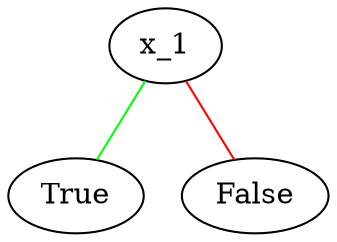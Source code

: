 graph
{
"x_1_15"[label="x_1"];
"True_1"[label="True"];
"x_1_15" -- "True_1" [color=green,penwidth=1.0]
"False_2"[label="False"];
"x_1_15" -- "False_2" [color=red,penwidth=1.0]
}